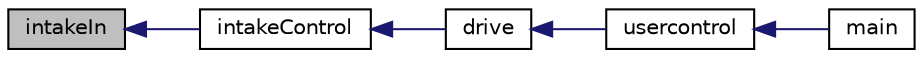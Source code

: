 digraph "intakeIn"
{
  edge [fontname="Helvetica",fontsize="10",labelfontname="Helvetica",labelfontsize="10"];
  node [fontname="Helvetica",fontsize="10",shape=record];
  rankdir="LR";
  Node49 [label="intakeIn",height=0.2,width=0.4,color="black", fillcolor="grey75", style="filled", fontcolor="black"];
  Node49 -> Node50 [dir="back",color="midnightblue",fontsize="10",style="solid",fontname="Helvetica"];
  Node50 [label="intakeControl",height=0.2,width=0.4,color="black", fillcolor="white", style="filled",URL="$drive_8cpp.html#a8afb2a071b21d98c49d5888a7b380ba6"];
  Node50 -> Node51 [dir="back",color="midnightblue",fontsize="10",style="solid",fontname="Helvetica"];
  Node51 [label="drive",height=0.2,width=0.4,color="black", fillcolor="white", style="filled",URL="$drive_8cpp.html#a928e32686c7e00c1ecde24c3da3019f7"];
  Node51 -> Node52 [dir="back",color="midnightblue",fontsize="10",style="solid",fontname="Helvetica"];
  Node52 [label="usercontrol",height=0.2,width=0.4,color="black", fillcolor="white", style="filled",URL="$main_8cpp.html#a0b51ae97a13db57021eefe87a9903444"];
  Node52 -> Node53 [dir="back",color="midnightblue",fontsize="10",style="solid",fontname="Helvetica"];
  Node53 [label="main",height=0.2,width=0.4,color="black", fillcolor="white", style="filled",URL="$main_8cpp.html#ae66f6b31b5ad750f1fe042a706a4e3d4"];
}
